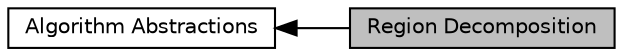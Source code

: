digraph "Region Decomposition"
{
  edge [fontname="Helvetica",fontsize="10",labelfontname="Helvetica",labelfontsize="10"];
  node [fontname="Helvetica",fontsize="10",shape=box];
  rankdir=LR;
  Node2 [label="Algorithm Abstractions",height=0.2,width=0.4,color="black", fillcolor="white", style="filled",URL="$group__AlgorithmAbstractions.html",tooltip=" "];
  Node1 [label="Region Decomposition",height=0.2,width=0.4,color="black", fillcolor="grey75", style="filled", fontcolor="black",tooltip="Region framework to split space for divide and conquer methods."];
  Node2->Node1 [shape=plaintext, dir="back", style="solid"];
}
